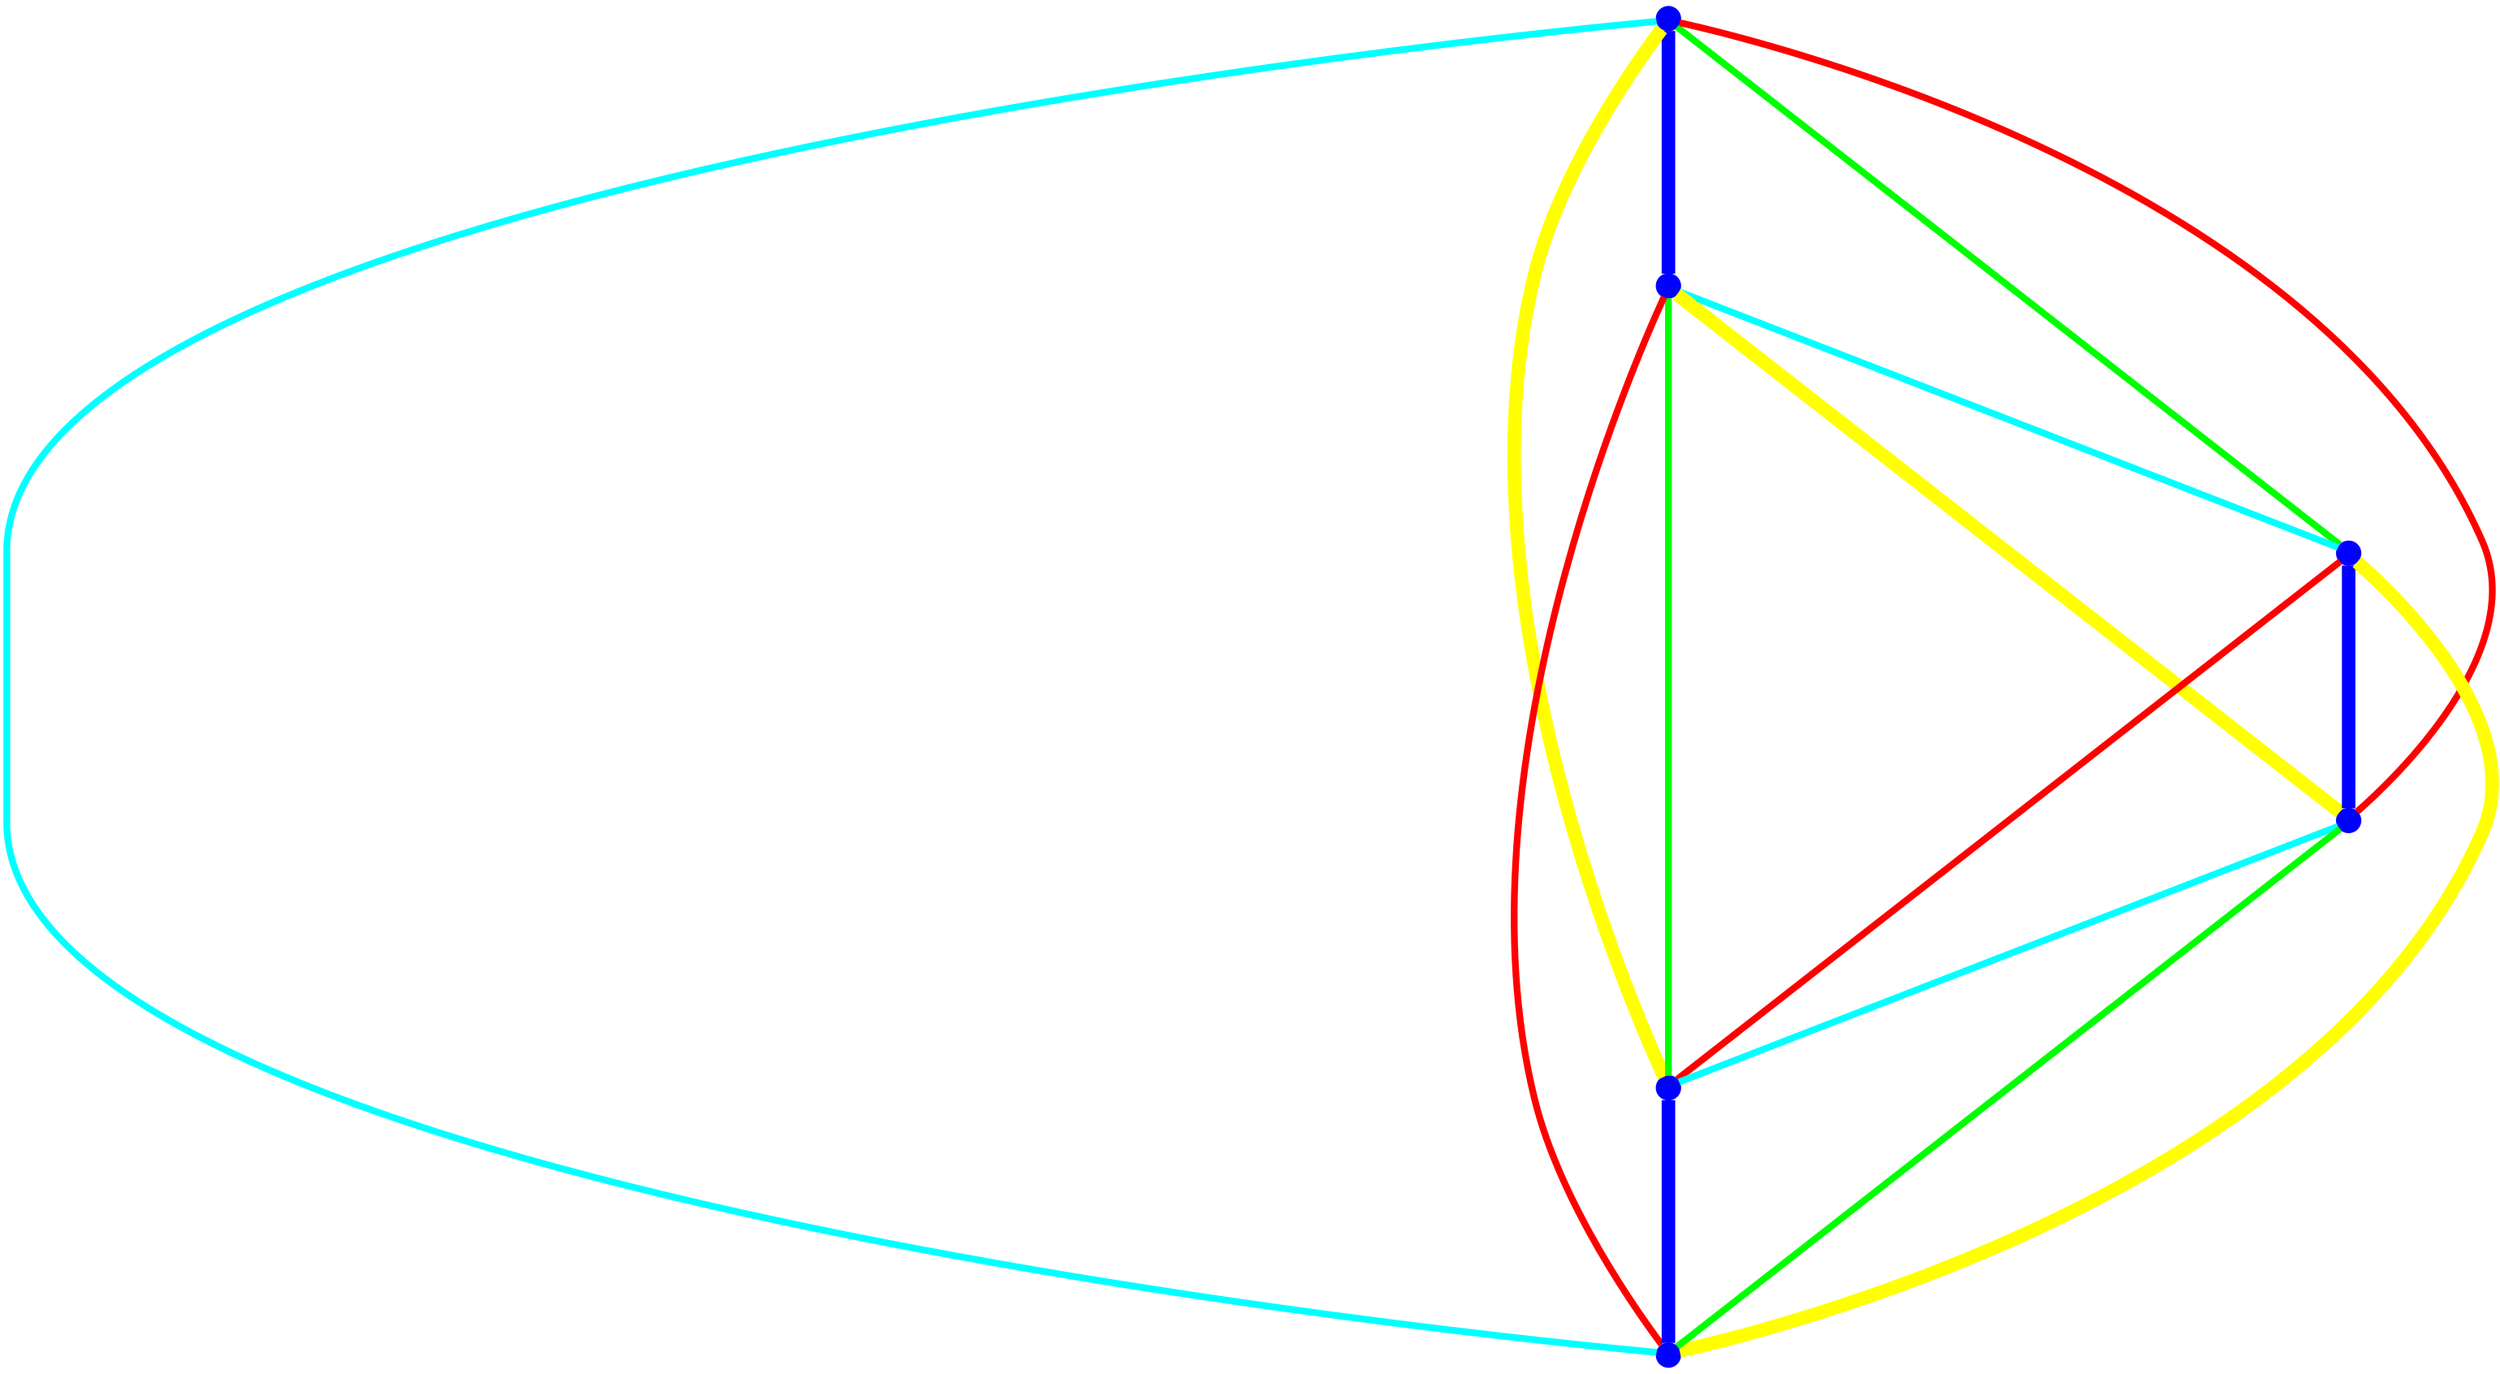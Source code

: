 graph {
ranksep=2
nodesep=2
node [label="" shape=circle style=filled fixedsize=true color=blue fillcolor=blue width=0.2];
"1" -- "2" [style="solid",penwidth="8",color="blue"];
"1" -- "3" [style="solid",penwidth="4",color="green"];
"1" -- "4" [style="solid",penwidth="4",color="red"];
"1" -- "5" [style="solid",penwidth="8",color="yellow"];
"1" -- "6" [style="solid",penwidth="4",color="cyan"];
"2" -- "3" [style="solid",penwidth="4",color="cyan"];
"2" -- "4" [style="solid",penwidth="8",color="yellow"];
"2" -- "5" [style="solid",penwidth="4",color="green"];
"2" -- "6" [style="solid",penwidth="4",color="red"];
"3" -- "4" [style="solid",penwidth="8",color="blue"];
"3" -- "5" [style="solid",penwidth="4",color="red"];
"3" -- "6" [style="solid",penwidth="8",color="yellow"];
"4" -- "5" [style="solid",penwidth="4",color="cyan"];
"4" -- "6" [style="solid",penwidth="4",color="green"];
"5" -- "6" [style="solid",penwidth="8",color="blue"];
}
